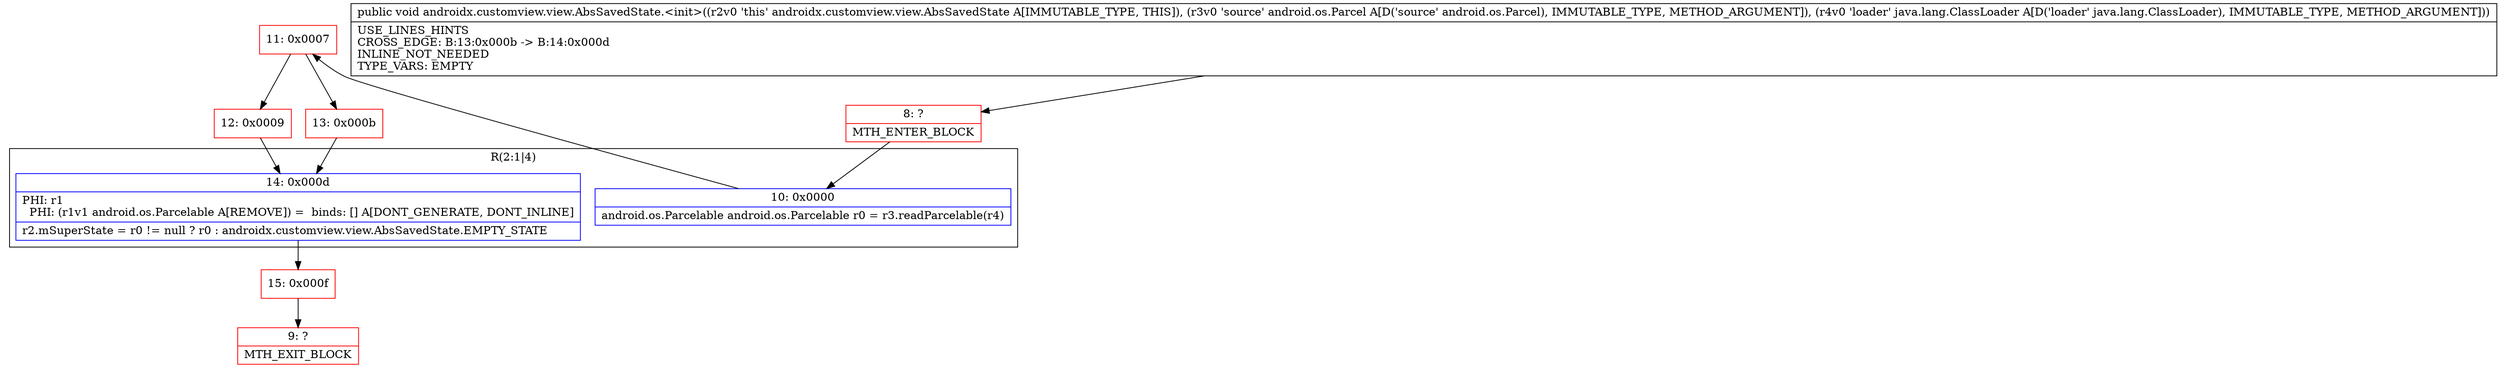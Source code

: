 digraph "CFG forandroidx.customview.view.AbsSavedState.\<init\>(Landroid\/os\/Parcel;Ljava\/lang\/ClassLoader;)V" {
subgraph cluster_Region_1729165959 {
label = "R(2:1|4)";
node [shape=record,color=blue];
Node_10 [shape=record,label="{10\:\ 0x0000|android.os.Parcelable android.os.Parcelable r0 = r3.readParcelable(r4)\l}"];
Node_14 [shape=record,label="{14\:\ 0x000d|PHI: r1 \l  PHI: (r1v1 android.os.Parcelable A[REMOVE]) =  binds: [] A[DONT_GENERATE, DONT_INLINE]\l|r2.mSuperState = r0 != null ? r0 : androidx.customview.view.AbsSavedState.EMPTY_STATE\l}"];
}
Node_8 [shape=record,color=red,label="{8\:\ ?|MTH_ENTER_BLOCK\l}"];
Node_11 [shape=record,color=red,label="{11\:\ 0x0007}"];
Node_12 [shape=record,color=red,label="{12\:\ 0x0009}"];
Node_15 [shape=record,color=red,label="{15\:\ 0x000f}"];
Node_9 [shape=record,color=red,label="{9\:\ ?|MTH_EXIT_BLOCK\l}"];
Node_13 [shape=record,color=red,label="{13\:\ 0x000b}"];
MethodNode[shape=record,label="{public void androidx.customview.view.AbsSavedState.\<init\>((r2v0 'this' androidx.customview.view.AbsSavedState A[IMMUTABLE_TYPE, THIS]), (r3v0 'source' android.os.Parcel A[D('source' android.os.Parcel), IMMUTABLE_TYPE, METHOD_ARGUMENT]), (r4v0 'loader' java.lang.ClassLoader A[D('loader' java.lang.ClassLoader), IMMUTABLE_TYPE, METHOD_ARGUMENT]))  | USE_LINES_HINTS\lCROSS_EDGE: B:13:0x000b \-\> B:14:0x000d\lINLINE_NOT_NEEDED\lTYPE_VARS: EMPTY\l}"];
MethodNode -> Node_8;Node_10 -> Node_11;
Node_14 -> Node_15;
Node_8 -> Node_10;
Node_11 -> Node_12;
Node_11 -> Node_13;
Node_12 -> Node_14;
Node_15 -> Node_9;
Node_13 -> Node_14;
}


